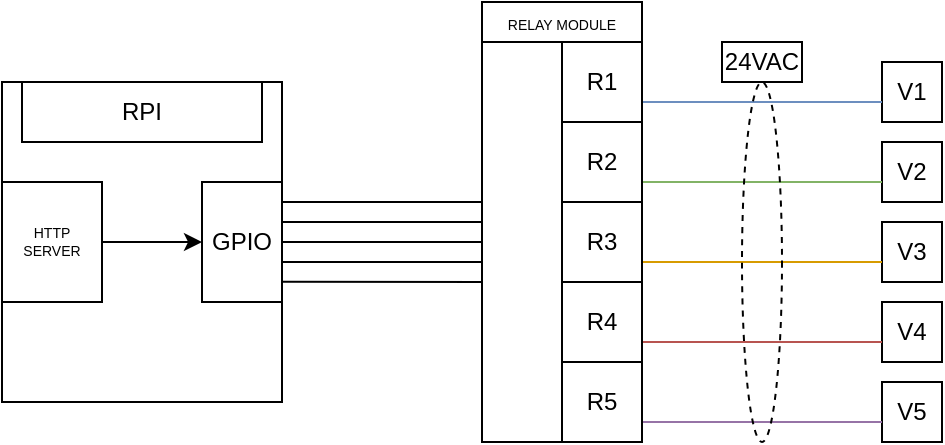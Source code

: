 <mxfile version="18.0.6" type="github"><diagram id="qLEWUGOdnXG_UnQvRatt" name="Page-1"><mxGraphModel dx="1869" dy="1055" grid="1" gridSize="10" guides="1" tooltips="1" connect="1" arrows="1" fold="1" page="1" pageScale="1" pageWidth="1100" pageHeight="850" math="0" shadow="0"><root><mxCell id="0"/><mxCell id="1" parent="0"/><mxCell id="-Fq1fQWrTLNPAY7d2bFe-2" value="V1" style="whiteSpace=wrap;html=1;aspect=fixed;" vertex="1" parent="1"><mxGeometry x="770" y="310" width="30" height="30" as="geometry"/></mxCell><mxCell id="-Fq1fQWrTLNPAY7d2bFe-3" value="V2" style="whiteSpace=wrap;html=1;aspect=fixed;" vertex="1" parent="1"><mxGeometry x="770" y="350" width="30" height="30" as="geometry"/></mxCell><mxCell id="-Fq1fQWrTLNPAY7d2bFe-4" value="V3" style="whiteSpace=wrap;html=1;aspect=fixed;" vertex="1" parent="1"><mxGeometry x="770" y="390" width="30" height="30" as="geometry"/></mxCell><mxCell id="-Fq1fQWrTLNPAY7d2bFe-5" value="V4" style="whiteSpace=wrap;html=1;aspect=fixed;" vertex="1" parent="1"><mxGeometry x="770" y="430" width="30" height="30" as="geometry"/></mxCell><mxCell id="-Fq1fQWrTLNPAY7d2bFe-6" value="V5" style="whiteSpace=wrap;html=1;aspect=fixed;" vertex="1" parent="1"><mxGeometry x="770" y="470" width="30" height="30" as="geometry"/></mxCell><mxCell id="-Fq1fQWrTLNPAY7d2bFe-7" value="R5" style="whiteSpace=wrap;html=1;aspect=fixed;" vertex="1" parent="1"><mxGeometry x="610" y="460" width="40" height="40" as="geometry"/></mxCell><mxCell id="-Fq1fQWrTLNPAY7d2bFe-8" value="R4" style="whiteSpace=wrap;html=1;aspect=fixed;" vertex="1" parent="1"><mxGeometry x="610" y="420" width="40" height="40" as="geometry"/></mxCell><mxCell id="-Fq1fQWrTLNPAY7d2bFe-9" value="R3" style="whiteSpace=wrap;html=1;aspect=fixed;" vertex="1" parent="1"><mxGeometry x="610" y="380" width="40" height="40" as="geometry"/></mxCell><mxCell id="-Fq1fQWrTLNPAY7d2bFe-10" value="R2" style="whiteSpace=wrap;html=1;aspect=fixed;" vertex="1" parent="1"><mxGeometry x="610" y="340" width="40" height="40" as="geometry"/></mxCell><mxCell id="-Fq1fQWrTLNPAY7d2bFe-11" value="R1" style="whiteSpace=wrap;html=1;aspect=fixed;" vertex="1" parent="1"><mxGeometry x="610" y="300" width="40" height="40" as="geometry"/></mxCell><mxCell id="-Fq1fQWrTLNPAY7d2bFe-12" value="" style="endArrow=none;html=1;rounded=0;entryX=0;entryY=0.667;entryDx=0;entryDy=0;entryPerimeter=0;fillColor=#dae8fc;strokeColor=#6c8ebf;" edge="1" parent="1" target="-Fq1fQWrTLNPAY7d2bFe-2"><mxGeometry width="50" height="50" relative="1" as="geometry"><mxPoint x="650" y="330" as="sourcePoint"/><mxPoint x="700" y="280" as="targetPoint"/></mxGeometry></mxCell><mxCell id="-Fq1fQWrTLNPAY7d2bFe-13" value="" style="endArrow=none;html=1;rounded=0;exitX=1;exitY=0.75;exitDx=0;exitDy=0;entryX=0;entryY=0.667;entryDx=0;entryDy=0;entryPerimeter=0;fillColor=#d5e8d4;strokeColor=#82b366;" edge="1" parent="1" source="-Fq1fQWrTLNPAY7d2bFe-10" target="-Fq1fQWrTLNPAY7d2bFe-3"><mxGeometry width="50" height="50" relative="1" as="geometry"><mxPoint x="670" y="390" as="sourcePoint"/><mxPoint x="720" y="340" as="targetPoint"/></mxGeometry></mxCell><mxCell id="-Fq1fQWrTLNPAY7d2bFe-14" value="" style="endArrow=none;html=1;rounded=0;exitX=1;exitY=0.75;exitDx=0;exitDy=0;entryX=0;entryY=0.667;entryDx=0;entryDy=0;entryPerimeter=0;fillColor=#ffe6cc;strokeColor=#d79b00;" edge="1" parent="1" source="-Fq1fQWrTLNPAY7d2bFe-9" target="-Fq1fQWrTLNPAY7d2bFe-4"><mxGeometry width="50" height="50" relative="1" as="geometry"><mxPoint x="670" y="390" as="sourcePoint"/><mxPoint x="720" y="340" as="targetPoint"/></mxGeometry></mxCell><mxCell id="-Fq1fQWrTLNPAY7d2bFe-15" value="" style="endArrow=none;html=1;rounded=0;exitX=1;exitY=0.75;exitDx=0;exitDy=0;entryX=0;entryY=0.667;entryDx=0;entryDy=0;entryPerimeter=0;fillColor=#f8cecc;strokeColor=#b85450;" edge="1" parent="1"><mxGeometry width="50" height="50" relative="1" as="geometry"><mxPoint x="650" y="450" as="sourcePoint"/><mxPoint x="770" y="450.01" as="targetPoint"/></mxGeometry></mxCell><mxCell id="-Fq1fQWrTLNPAY7d2bFe-16" value="" style="endArrow=none;html=1;rounded=0;exitX=1;exitY=0.75;exitDx=0;exitDy=0;entryX=0;entryY=0.667;entryDx=0;entryDy=0;entryPerimeter=0;fillColor=#e1d5e7;strokeColor=#9673a6;" edge="1" parent="1"><mxGeometry width="50" height="50" relative="1" as="geometry"><mxPoint x="650" y="490" as="sourcePoint"/><mxPoint x="770" y="490.01" as="targetPoint"/></mxGeometry></mxCell><mxCell id="-Fq1fQWrTLNPAY7d2bFe-20" value="" style="ellipse;whiteSpace=wrap;html=1;dashed=1;gradientColor=none;fillColor=none;" vertex="1" parent="1"><mxGeometry x="700" y="320" width="20" height="180" as="geometry"/></mxCell><mxCell id="-Fq1fQWrTLNPAY7d2bFe-21" value="24VAC" style="rounded=0;whiteSpace=wrap;html=1;fillColor=none;gradientColor=none;" vertex="1" parent="1"><mxGeometry x="690" y="300" width="40" height="20" as="geometry"/></mxCell><mxCell id="-Fq1fQWrTLNPAY7d2bFe-22" value="" style="rounded=0;whiteSpace=wrap;html=1;fillColor=none;gradientColor=none;" vertex="1" parent="1"><mxGeometry x="570" y="300" width="80" height="200" as="geometry"/></mxCell><mxCell id="-Fq1fQWrTLNPAY7d2bFe-23" value="" style="rounded=0;whiteSpace=wrap;html=1;fillColor=none;gradientColor=none;" vertex="1" parent="1"><mxGeometry x="330" y="320" width="140" height="160" as="geometry"/></mxCell><mxCell id="-Fq1fQWrTLNPAY7d2bFe-24" value="RPI" style="rounded=0;whiteSpace=wrap;html=1;fillColor=none;gradientColor=none;" vertex="1" parent="1"><mxGeometry x="340" y="320" width="120" height="30" as="geometry"/></mxCell><mxCell id="-Fq1fQWrTLNPAY7d2bFe-25" value="GPIO" style="rounded=0;whiteSpace=wrap;html=1;fillColor=none;gradientColor=none;" vertex="1" parent="1"><mxGeometry x="430" y="370" width="40" height="60" as="geometry"/></mxCell><mxCell id="-Fq1fQWrTLNPAY7d2bFe-26" value="" style="endArrow=none;html=1;rounded=0;" edge="1" parent="1"><mxGeometry width="50" height="50" relative="1" as="geometry"><mxPoint x="470" y="380" as="sourcePoint"/><mxPoint x="570" y="380" as="targetPoint"/></mxGeometry></mxCell><mxCell id="-Fq1fQWrTLNPAY7d2bFe-27" value="" style="endArrow=none;html=1;rounded=0;" edge="1" parent="1"><mxGeometry width="50" height="50" relative="1" as="geometry"><mxPoint x="470" y="390" as="sourcePoint"/><mxPoint x="570" y="390" as="targetPoint"/></mxGeometry></mxCell><mxCell id="-Fq1fQWrTLNPAY7d2bFe-28" value="" style="endArrow=none;html=1;rounded=0;" edge="1" parent="1"><mxGeometry width="50" height="50" relative="1" as="geometry"><mxPoint x="470" y="399.94" as="sourcePoint"/><mxPoint x="570" y="399.94" as="targetPoint"/></mxGeometry></mxCell><mxCell id="-Fq1fQWrTLNPAY7d2bFe-29" value="" style="endArrow=none;html=1;rounded=0;" edge="1" parent="1"><mxGeometry width="50" height="50" relative="1" as="geometry"><mxPoint x="470" y="409.94" as="sourcePoint"/><mxPoint x="570" y="409.94" as="targetPoint"/></mxGeometry></mxCell><mxCell id="-Fq1fQWrTLNPAY7d2bFe-30" value="" style="endArrow=none;html=1;rounded=0;entryX=0;entryY=0.6;entryDx=0;entryDy=0;entryPerimeter=0;" edge="1" parent="1" target="-Fq1fQWrTLNPAY7d2bFe-22"><mxGeometry width="50" height="50" relative="1" as="geometry"><mxPoint x="470" y="419.89" as="sourcePoint"/><mxPoint x="570" y="419.89" as="targetPoint"/></mxGeometry></mxCell><mxCell id="-Fq1fQWrTLNPAY7d2bFe-31" value="&lt;font style=&quot;font-size: 7px;&quot;&gt;RELAY MODULE&lt;/font&gt;" style="rounded=0;whiteSpace=wrap;html=1;fillColor=none;gradientColor=none;" vertex="1" parent="1"><mxGeometry x="570" y="280" width="80" height="20" as="geometry"/></mxCell><mxCell id="-Fq1fQWrTLNPAY7d2bFe-32" value="HTTP SERVER" style="rounded=0;whiteSpace=wrap;html=1;fontSize=7;fillColor=none;gradientColor=none;" vertex="1" parent="1"><mxGeometry x="330" y="370" width="50" height="60" as="geometry"/></mxCell><mxCell id="-Fq1fQWrTLNPAY7d2bFe-35" value="" style="endArrow=classic;html=1;rounded=0;fontSize=7;entryX=0;entryY=0.5;entryDx=0;entryDy=0;" edge="1" parent="1" source="-Fq1fQWrTLNPAY7d2bFe-32" target="-Fq1fQWrTLNPAY7d2bFe-25"><mxGeometry width="50" height="50" relative="1" as="geometry"><mxPoint x="370" y="370" as="sourcePoint"/><mxPoint x="420" y="320" as="targetPoint"/></mxGeometry></mxCell></root></mxGraphModel></diagram></mxfile>